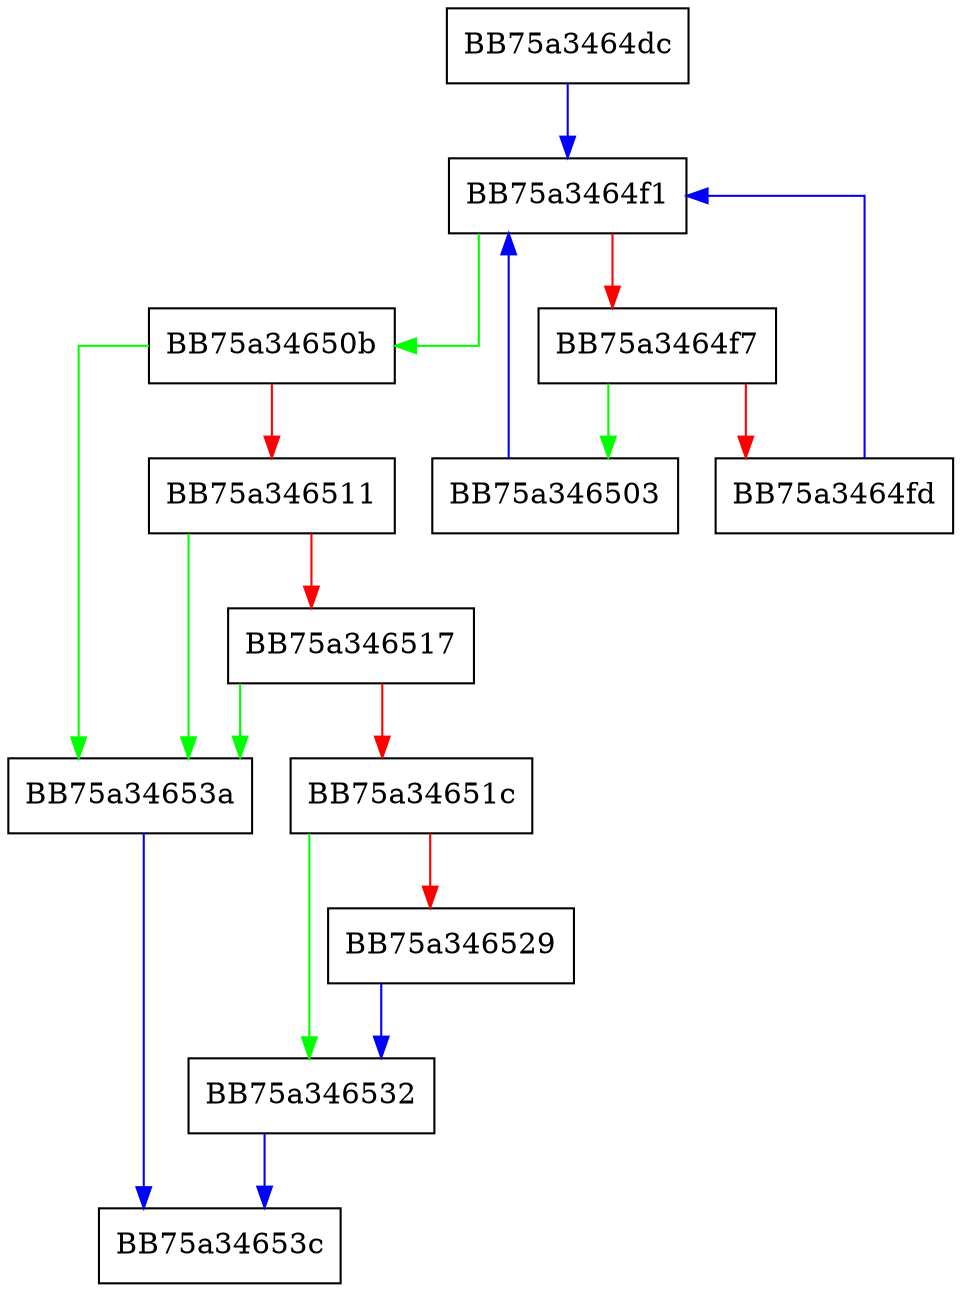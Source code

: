 digraph setThreadToSleep {
  node [shape="box"];
  graph [splines=ortho];
  BB75a3464dc -> BB75a3464f1 [color="blue"];
  BB75a3464f1 -> BB75a34650b [color="green"];
  BB75a3464f1 -> BB75a3464f7 [color="red"];
  BB75a3464f7 -> BB75a346503 [color="green"];
  BB75a3464f7 -> BB75a3464fd [color="red"];
  BB75a3464fd -> BB75a3464f1 [color="blue"];
  BB75a346503 -> BB75a3464f1 [color="blue"];
  BB75a34650b -> BB75a34653a [color="green"];
  BB75a34650b -> BB75a346511 [color="red"];
  BB75a346511 -> BB75a34653a [color="green"];
  BB75a346511 -> BB75a346517 [color="red"];
  BB75a346517 -> BB75a34653a [color="green"];
  BB75a346517 -> BB75a34651c [color="red"];
  BB75a34651c -> BB75a346532 [color="green"];
  BB75a34651c -> BB75a346529 [color="red"];
  BB75a346529 -> BB75a346532 [color="blue"];
  BB75a346532 -> BB75a34653c [color="blue"];
  BB75a34653a -> BB75a34653c [color="blue"];
}